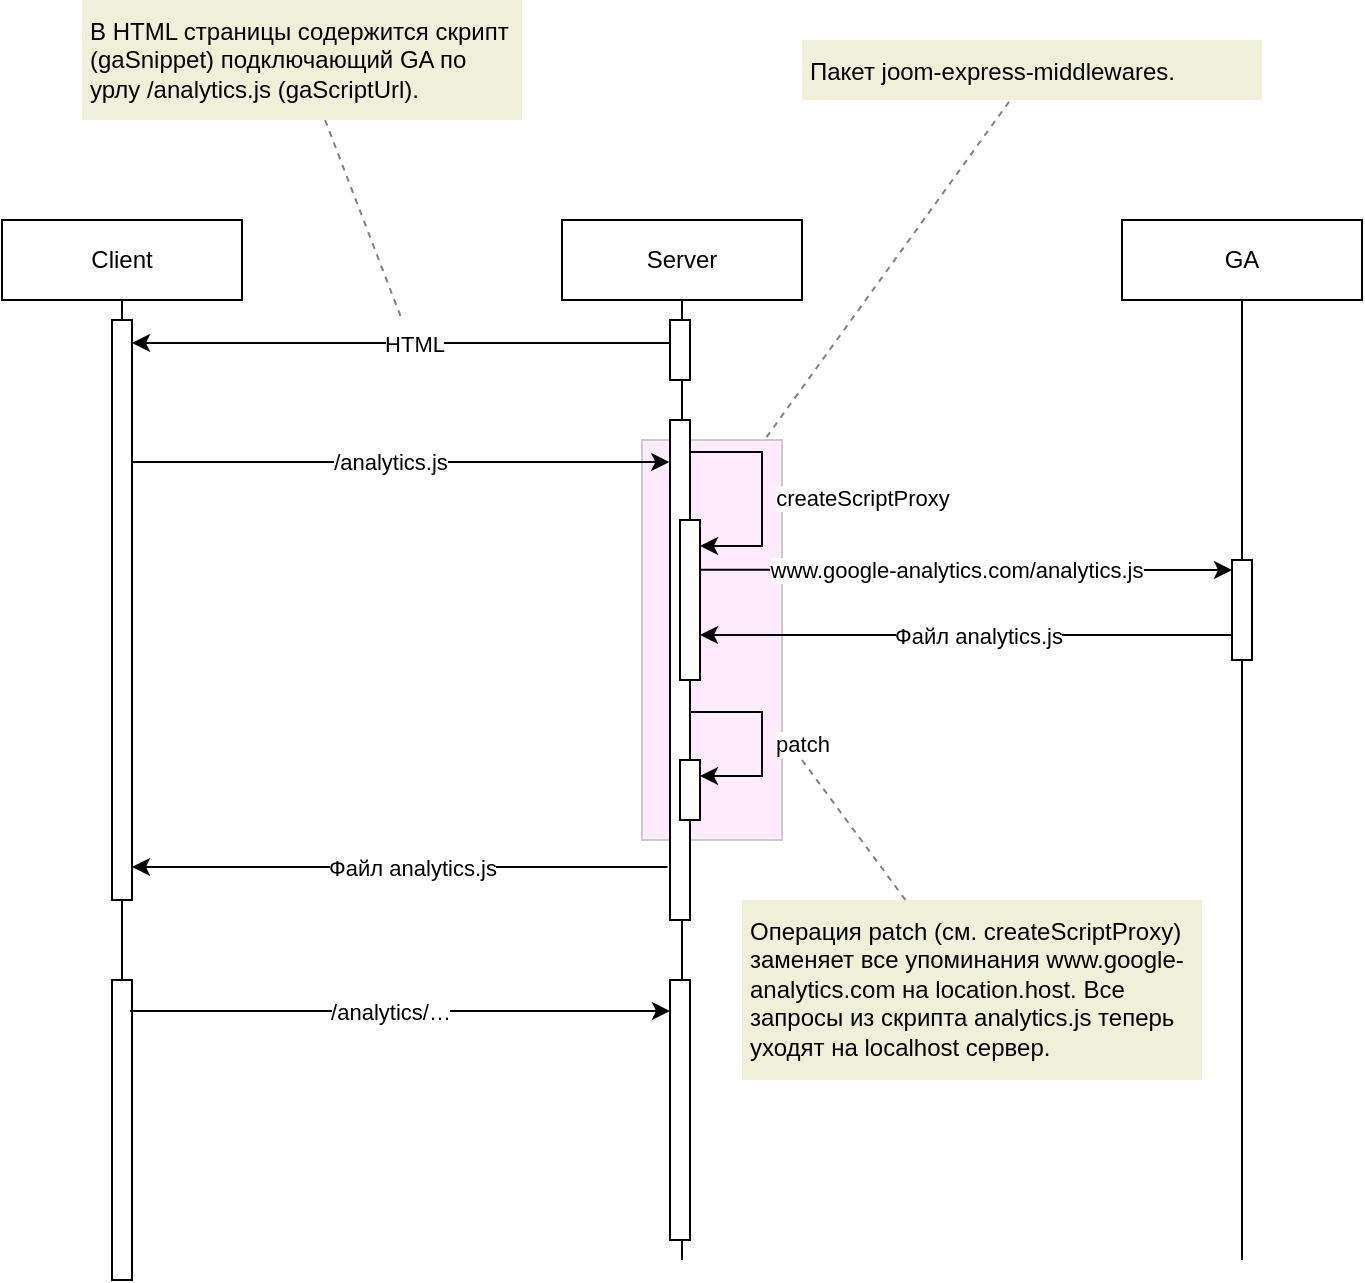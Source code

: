 <mxfile version="20.8.23" type="github">
  <diagram name="Page-1" id="DvnkW0nFzjkquib5UW7O">
    <mxGraphModel dx="892" dy="1771" grid="1" gridSize="10" guides="1" tooltips="1" connect="1" arrows="1" fold="1" page="1" pageScale="1" pageWidth="827" pageHeight="1169" math="0" shadow="0">
      <root>
        <mxCell id="0" />
        <mxCell id="1" style="locked=1;" parent="0" />
        <mxCell id="uHtPLLoRkdZR7AYn_E8j-5" style="edgeStyle=orthogonalEdgeStyle;rounded=0;orthogonalLoop=1;jettySize=auto;html=1;endArrow=none;endFill=0;" edge="1" parent="1" source="uHtPLLoRkdZR7AYn_E8j-2">
          <mxGeometry relative="1" as="geometry">
            <mxPoint x="140" y="561" as="targetPoint" />
          </mxGeometry>
        </mxCell>
        <mxCell id="uHtPLLoRkdZR7AYn_E8j-2" value="Client" style="rounded=0;whiteSpace=wrap;html=1;" vertex="1" parent="1">
          <mxGeometry x="80" y="40" width="120" height="40" as="geometry" />
        </mxCell>
        <mxCell id="uHtPLLoRkdZR7AYn_E8j-6" style="edgeStyle=orthogonalEdgeStyle;rounded=0;orthogonalLoop=1;jettySize=auto;html=1;endArrow=none;endFill=0;" edge="1" parent="1" source="uHtPLLoRkdZR7AYn_E8j-3">
          <mxGeometry relative="1" as="geometry">
            <mxPoint x="420" y="560" as="targetPoint" />
          </mxGeometry>
        </mxCell>
        <mxCell id="uHtPLLoRkdZR7AYn_E8j-3" value="Server" style="rounded=0;whiteSpace=wrap;html=1;" vertex="1" parent="1">
          <mxGeometry x="360" y="40" width="120" height="40" as="geometry" />
        </mxCell>
        <mxCell id="uHtPLLoRkdZR7AYn_E8j-7" style="edgeStyle=orthogonalEdgeStyle;rounded=0;orthogonalLoop=1;jettySize=auto;html=1;endArrow=none;endFill=0;" edge="1" parent="1" source="uHtPLLoRkdZR7AYn_E8j-4">
          <mxGeometry relative="1" as="geometry">
            <mxPoint x="700" y="560" as="targetPoint" />
          </mxGeometry>
        </mxCell>
        <mxCell id="uHtPLLoRkdZR7AYn_E8j-4" value="GA" style="rounded=0;whiteSpace=wrap;html=1;" vertex="1" parent="1">
          <mxGeometry x="640" y="40" width="120" height="40" as="geometry" />
        </mxCell>
        <mxCell id="uHtPLLoRkdZR7AYn_E8j-9" value="Processes" parent="0" />
        <mxCell id="uHtPLLoRkdZR7AYn_E8j-40" value="" style="rounded=0;whiteSpace=wrap;html=1;fillColor=#FFEBFE;strokeColor=#CCCCCC;" vertex="1" parent="uHtPLLoRkdZR7AYn_E8j-9">
          <mxGeometry x="400" y="150" width="70" height="200" as="geometry" />
        </mxCell>
        <mxCell id="uHtPLLoRkdZR7AYn_E8j-10" value="" style="rounded=0;whiteSpace=wrap;html=1;" vertex="1" parent="uHtPLLoRkdZR7AYn_E8j-9">
          <mxGeometry x="135" y="90" width="10" height="290" as="geometry" />
        </mxCell>
        <mxCell id="uHtPLLoRkdZR7AYn_E8j-12" style="rounded=0;orthogonalLoop=1;jettySize=auto;html=1;endArrow=classic;endFill=1;exitX=0.109;exitY=0.383;exitDx=0;exitDy=0;edgeStyle=elbowEdgeStyle;elbow=vertical;exitPerimeter=0;" edge="1" parent="uHtPLLoRkdZR7AYn_E8j-9" source="uHtPLLoRkdZR7AYn_E8j-11" target="uHtPLLoRkdZR7AYn_E8j-10">
          <mxGeometry relative="1" as="geometry">
            <mxPoint x="190" y="110" as="targetPoint" />
          </mxGeometry>
        </mxCell>
        <mxCell id="uHtPLLoRkdZR7AYn_E8j-13" value="HTML" style="edgeLabel;html=1;align=center;verticalAlign=middle;resizable=0;points=[];" vertex="1" connectable="0" parent="uHtPLLoRkdZR7AYn_E8j-12">
          <mxGeometry x="-0.041" relative="1" as="geometry">
            <mxPoint as="offset" />
          </mxGeometry>
        </mxCell>
        <mxCell id="uHtPLLoRkdZR7AYn_E8j-11" value="" style="rounded=0;whiteSpace=wrap;html=1;" vertex="1" parent="uHtPLLoRkdZR7AYn_E8j-9">
          <mxGeometry x="414" y="90" width="10" height="30" as="geometry" />
        </mxCell>
        <mxCell id="uHtPLLoRkdZR7AYn_E8j-15" style="rounded=0;orthogonalLoop=1;jettySize=auto;elbow=vertical;html=1;endArrow=none;endFill=0;strokeColor=#808080;dashed=1;" edge="1" parent="uHtPLLoRkdZR7AYn_E8j-9" source="uHtPLLoRkdZR7AYn_E8j-14">
          <mxGeometry relative="1" as="geometry">
            <mxPoint x="280" y="90" as="targetPoint" />
          </mxGeometry>
        </mxCell>
        <mxCell id="uHtPLLoRkdZR7AYn_E8j-14" value="В HTML страницы содержится скрипт&amp;nbsp; (gaSnippet&lt;span style=&quot;background-color: initial;&quot;&gt;) подключающий GA по урлу&amp;nbsp;&lt;/span&gt;/analytics.js (gaScriptUrl&lt;span style=&quot;background-color: initial;&quot;&gt;).&lt;/span&gt;" style="text;html=1;strokeColor=none;fillColor=#F0EFD8;align=left;verticalAlign=top;whiteSpace=wrap;rounded=0;spacing=4;" vertex="1" parent="uHtPLLoRkdZR7AYn_E8j-9">
          <mxGeometry x="120" y="-70" width="220" height="60" as="geometry" />
        </mxCell>
        <mxCell id="uHtPLLoRkdZR7AYn_E8j-16" value="" style="rounded=0;whiteSpace=wrap;html=1;" vertex="1" parent="uHtPLLoRkdZR7AYn_E8j-9">
          <mxGeometry x="414" y="140" width="10" height="250" as="geometry" />
        </mxCell>
        <mxCell id="uHtPLLoRkdZR7AYn_E8j-17" style="rounded=0;orthogonalLoop=1;jettySize=auto;html=1;endArrow=classic;endFill=1;edgeStyle=elbowEdgeStyle;elbow=vertical;entryX=-0.035;entryY=0.084;entryDx=0;entryDy=0;entryPerimeter=0;" edge="1" parent="uHtPLLoRkdZR7AYn_E8j-9" source="uHtPLLoRkdZR7AYn_E8j-10" target="uHtPLLoRkdZR7AYn_E8j-16">
          <mxGeometry relative="1" as="geometry">
            <mxPoint x="425" y="111" as="sourcePoint" />
            <mxPoint x="419" y="150" as="targetPoint" />
          </mxGeometry>
        </mxCell>
        <mxCell id="uHtPLLoRkdZR7AYn_E8j-18" value="/analytics.js" style="edgeLabel;html=1;align=center;verticalAlign=middle;resizable=0;points=[];" vertex="1" connectable="0" parent="uHtPLLoRkdZR7AYn_E8j-17">
          <mxGeometry x="-0.041" relative="1" as="geometry">
            <mxPoint as="offset" />
          </mxGeometry>
        </mxCell>
        <mxCell id="uHtPLLoRkdZR7AYn_E8j-23" style="rounded=0;orthogonalLoop=1;jettySize=auto;html=1;endArrow=classic;endFill=1;edgeStyle=elbowEdgeStyle;elbow=vertical;exitX=-0.122;exitY=0.894;exitDx=0;exitDy=0;exitPerimeter=0;" edge="1" parent="uHtPLLoRkdZR7AYn_E8j-9" source="uHtPLLoRkdZR7AYn_E8j-16" target="uHtPLLoRkdZR7AYn_E8j-10">
          <mxGeometry relative="1" as="geometry">
            <mxPoint x="390" y="200" as="sourcePoint" />
            <mxPoint x="290" y="290" as="targetPoint" />
          </mxGeometry>
        </mxCell>
        <mxCell id="uHtPLLoRkdZR7AYn_E8j-24" value="Файл analytics.js" style="edgeLabel;html=1;align=center;verticalAlign=middle;resizable=0;points=[];" vertex="1" connectable="0" parent="uHtPLLoRkdZR7AYn_E8j-23">
          <mxGeometry x="-0.041" relative="1" as="geometry">
            <mxPoint as="offset" />
          </mxGeometry>
        </mxCell>
        <mxCell id="uHtPLLoRkdZR7AYn_E8j-25" value="" style="rounded=0;whiteSpace=wrap;html=1;" vertex="1" parent="uHtPLLoRkdZR7AYn_E8j-9">
          <mxGeometry x="419" y="190" width="10" height="80" as="geometry" />
        </mxCell>
        <mxCell id="uHtPLLoRkdZR7AYn_E8j-27" style="rounded=0;orthogonalLoop=1;jettySize=auto;html=1;endArrow=classic;endFill=1;edgeStyle=orthogonalEdgeStyle;elbow=vertical;" edge="1" parent="uHtPLLoRkdZR7AYn_E8j-9" source="uHtPLLoRkdZR7AYn_E8j-16" target="uHtPLLoRkdZR7AYn_E8j-25">
          <mxGeometry relative="1" as="geometry">
            <mxPoint x="155" y="166" as="sourcePoint" />
            <mxPoint x="424" y="166" as="targetPoint" />
            <Array as="points">
              <mxPoint x="460" y="156" />
              <mxPoint x="460" y="203" />
            </Array>
          </mxGeometry>
        </mxCell>
        <mxCell id="uHtPLLoRkdZR7AYn_E8j-28" value="createScriptProxy" style="edgeLabel;html=1;align=center;verticalAlign=middle;resizable=0;points=[];" vertex="1" connectable="0" parent="uHtPLLoRkdZR7AYn_E8j-27">
          <mxGeometry x="-0.041" relative="1" as="geometry">
            <mxPoint x="50" y="4" as="offset" />
          </mxGeometry>
        </mxCell>
        <mxCell id="uHtPLLoRkdZR7AYn_E8j-29" style="rounded=0;orthogonalLoop=1;jettySize=auto;html=1;endArrow=classic;endFill=1;edgeStyle=elbowEdgeStyle;exitX=0.955;exitY=0.311;exitDx=0;exitDy=0;elbow=vertical;exitPerimeter=0;" edge="1" parent="uHtPLLoRkdZR7AYn_E8j-9" source="uHtPLLoRkdZR7AYn_E8j-25" target="uHtPLLoRkdZR7AYn_E8j-31">
          <mxGeometry relative="1" as="geometry">
            <mxPoint x="460" y="250" as="sourcePoint" />
            <mxPoint x="670" y="230" as="targetPoint" />
          </mxGeometry>
        </mxCell>
        <mxCell id="uHtPLLoRkdZR7AYn_E8j-30" value="www.google-analytics.com/analytics.js" style="edgeLabel;html=1;align=center;verticalAlign=middle;resizable=0;points=[];" vertex="1" connectable="0" parent="uHtPLLoRkdZR7AYn_E8j-29">
          <mxGeometry x="-0.041" relative="1" as="geometry">
            <mxPoint as="offset" />
          </mxGeometry>
        </mxCell>
        <mxCell id="uHtPLLoRkdZR7AYn_E8j-31" value="" style="rounded=0;whiteSpace=wrap;html=1;" vertex="1" parent="uHtPLLoRkdZR7AYn_E8j-9">
          <mxGeometry x="695" y="210" width="10" height="50" as="geometry" />
        </mxCell>
        <mxCell id="uHtPLLoRkdZR7AYn_E8j-32" style="rounded=0;orthogonalLoop=1;jettySize=auto;html=1;endArrow=classic;endFill=1;edgeStyle=elbowEdgeStyle;exitX=0;exitY=0.75;exitDx=0;exitDy=0;elbow=vertical;" edge="1" parent="uHtPLLoRkdZR7AYn_E8j-9" source="uHtPLLoRkdZR7AYn_E8j-31" target="uHtPLLoRkdZR7AYn_E8j-25">
          <mxGeometry relative="1" as="geometry">
            <mxPoint x="439" y="380" as="sourcePoint" />
            <mxPoint x="620" y="450" as="targetPoint" />
          </mxGeometry>
        </mxCell>
        <mxCell id="uHtPLLoRkdZR7AYn_E8j-33" value="Файл analytics.js" style="edgeLabel;html=1;align=center;verticalAlign=middle;resizable=0;points=[];" vertex="1" connectable="0" parent="uHtPLLoRkdZR7AYn_E8j-32">
          <mxGeometry x="-0.041" relative="1" as="geometry">
            <mxPoint as="offset" />
          </mxGeometry>
        </mxCell>
        <mxCell id="uHtPLLoRkdZR7AYn_E8j-34" value="" style="rounded=0;whiteSpace=wrap;html=1;" vertex="1" parent="uHtPLLoRkdZR7AYn_E8j-9">
          <mxGeometry x="419" y="310" width="10" height="30" as="geometry" />
        </mxCell>
        <mxCell id="uHtPLLoRkdZR7AYn_E8j-35" style="rounded=0;orthogonalLoop=1;jettySize=auto;html=1;endArrow=classic;endFill=1;edgeStyle=orthogonalEdgeStyle;elbow=vertical;entryX=1;entryY=0.25;entryDx=0;entryDy=0;" edge="1" parent="uHtPLLoRkdZR7AYn_E8j-9" target="uHtPLLoRkdZR7AYn_E8j-34">
          <mxGeometry relative="1" as="geometry">
            <mxPoint x="424" y="286" as="sourcePoint" />
            <mxPoint x="429" y="333" as="targetPoint" />
            <Array as="points">
              <mxPoint x="460" y="286" />
              <mxPoint x="460" y="318" />
              <mxPoint x="429" y="318" />
            </Array>
          </mxGeometry>
        </mxCell>
        <mxCell id="uHtPLLoRkdZR7AYn_E8j-36" value="patch" style="edgeLabel;html=1;align=center;verticalAlign=middle;resizable=0;points=[];" vertex="1" connectable="0" parent="uHtPLLoRkdZR7AYn_E8j-35">
          <mxGeometry x="-0.041" relative="1" as="geometry">
            <mxPoint x="20" y="4" as="offset" />
          </mxGeometry>
        </mxCell>
        <mxCell id="uHtPLLoRkdZR7AYn_E8j-37" value="Операция patch (см. createScriptProxy) заменяет все упоминания&amp;nbsp;www.google-analytics.com на&amp;nbsp;location.host. Все запросы из скрипта analytics.js теперь уходят на localhost сервер." style="text;html=1;strokeColor=none;fillColor=#F0EFD8;align=left;verticalAlign=top;whiteSpace=wrap;rounded=0;spacing=4;" vertex="1" parent="uHtPLLoRkdZR7AYn_E8j-9">
          <mxGeometry x="450" y="380" width="230" height="90" as="geometry" />
        </mxCell>
        <mxCell id="uHtPLLoRkdZR7AYn_E8j-38" style="rounded=0;orthogonalLoop=1;jettySize=auto;elbow=vertical;html=1;endArrow=none;endFill=0;strokeColor=#808080;dashed=1;" edge="1" parent="uHtPLLoRkdZR7AYn_E8j-9" target="uHtPLLoRkdZR7AYn_E8j-37">
          <mxGeometry relative="1" as="geometry">
            <mxPoint x="290" y="100" as="targetPoint" />
            <mxPoint x="480" y="310" as="sourcePoint" />
          </mxGeometry>
        </mxCell>
        <mxCell id="uHtPLLoRkdZR7AYn_E8j-39" value="" style="rounded=0;whiteSpace=wrap;html=1;" vertex="1" parent="uHtPLLoRkdZR7AYn_E8j-9">
          <mxGeometry x="135" y="420" width="10" height="150" as="geometry" />
        </mxCell>
        <mxCell id="uHtPLLoRkdZR7AYn_E8j-41" value="Пакет&amp;nbsp;joom-express-middlewares." style="text;html=1;strokeColor=none;fillColor=#F0EFD8;align=left;verticalAlign=top;whiteSpace=wrap;rounded=0;spacing=4;" vertex="1" parent="uHtPLLoRkdZR7AYn_E8j-9">
          <mxGeometry x="480" y="-50" width="230" height="30" as="geometry" />
        </mxCell>
        <mxCell id="uHtPLLoRkdZR7AYn_E8j-42" style="rounded=0;orthogonalLoop=1;jettySize=auto;elbow=vertical;html=1;endArrow=none;endFill=0;strokeColor=#808080;exitX=0.889;exitY=-0.007;exitDx=0;exitDy=0;exitPerimeter=0;dashed=1;" edge="1" parent="uHtPLLoRkdZR7AYn_E8j-9" source="uHtPLLoRkdZR7AYn_E8j-40" target="uHtPLLoRkdZR7AYn_E8j-41">
          <mxGeometry relative="1" as="geometry">
            <mxPoint x="550" y="390" as="targetPoint" />
            <mxPoint x="490" y="320" as="sourcePoint" />
          </mxGeometry>
        </mxCell>
        <mxCell id="uHtPLLoRkdZR7AYn_E8j-43" style="rounded=0;orthogonalLoop=1;jettySize=auto;html=1;endArrow=classic;endFill=1;edgeStyle=elbowEdgeStyle;exitX=0.909;exitY=0.103;exitDx=0;exitDy=0;exitPerimeter=0;elbow=vertical;" edge="1" parent="uHtPLLoRkdZR7AYn_E8j-9" source="uHtPLLoRkdZR7AYn_E8j-39" target="uHtPLLoRkdZR7AYn_E8j-45">
          <mxGeometry relative="1" as="geometry">
            <mxPoint x="210" y="450" as="sourcePoint" />
            <mxPoint x="360" y="430" as="targetPoint" />
          </mxGeometry>
        </mxCell>
        <mxCell id="uHtPLLoRkdZR7AYn_E8j-44" value="/analytics/…" style="edgeLabel;html=1;align=center;verticalAlign=middle;resizable=0;points=[];" vertex="1" connectable="0" parent="uHtPLLoRkdZR7AYn_E8j-43">
          <mxGeometry x="-0.041" relative="1" as="geometry">
            <mxPoint as="offset" />
          </mxGeometry>
        </mxCell>
        <mxCell id="uHtPLLoRkdZR7AYn_E8j-45" value="" style="rounded=0;whiteSpace=wrap;html=1;" vertex="1" parent="uHtPLLoRkdZR7AYn_E8j-9">
          <mxGeometry x="414" y="420" width="10" height="130" as="geometry" />
        </mxCell>
      </root>
    </mxGraphModel>
  </diagram>
</mxfile>

